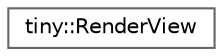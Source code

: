 digraph "Graphical Class Hierarchy"
{
 // LATEX_PDF_SIZE
  bgcolor="transparent";
  edge [fontname=Helvetica,fontsize=10,labelfontname=Helvetica,labelfontsize=10];
  node [fontname=Helvetica,fontsize=10,shape=box,height=0.2,width=0.4];
  rankdir="LR";
  Node0 [id="Node000000",label="tiny::RenderView",height=0.2,width=0.4,color="grey40", fillcolor="white", style="filled",URL="$structtiny_1_1_render_view.html",tooltip=" "];
}
